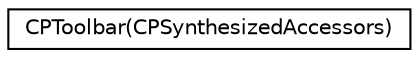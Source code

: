 digraph "Graphical Class Hierarchy"
{
  edge [fontname="Helvetica",fontsize="10",labelfontname="Helvetica",labelfontsize="10"];
  node [fontname="Helvetica",fontsize="10",shape=record];
  rankdir="LR";
  Node1 [label="CPToolbar(CPSynthesizedAccessors)",height=0.2,width=0.4,color="black", fillcolor="white", style="filled",URL="$category_c_p_toolbar_07_c_p_synthesized_accessors_08.html"];
}
